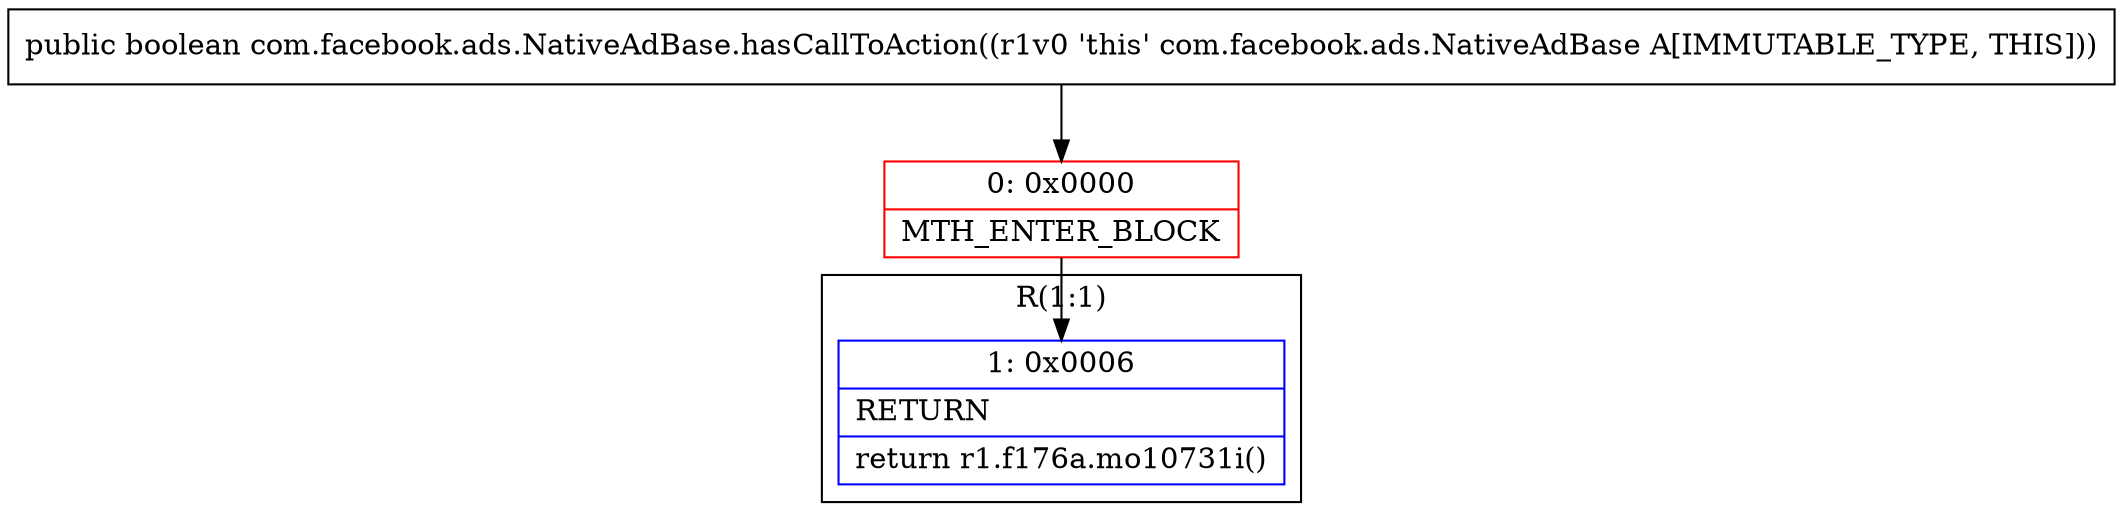 digraph "CFG forcom.facebook.ads.NativeAdBase.hasCallToAction()Z" {
subgraph cluster_Region_1064063644 {
label = "R(1:1)";
node [shape=record,color=blue];
Node_1 [shape=record,label="{1\:\ 0x0006|RETURN\l|return r1.f176a.mo10731i()\l}"];
}
Node_0 [shape=record,color=red,label="{0\:\ 0x0000|MTH_ENTER_BLOCK\l}"];
MethodNode[shape=record,label="{public boolean com.facebook.ads.NativeAdBase.hasCallToAction((r1v0 'this' com.facebook.ads.NativeAdBase A[IMMUTABLE_TYPE, THIS])) }"];
MethodNode -> Node_0;
Node_0 -> Node_1;
}

